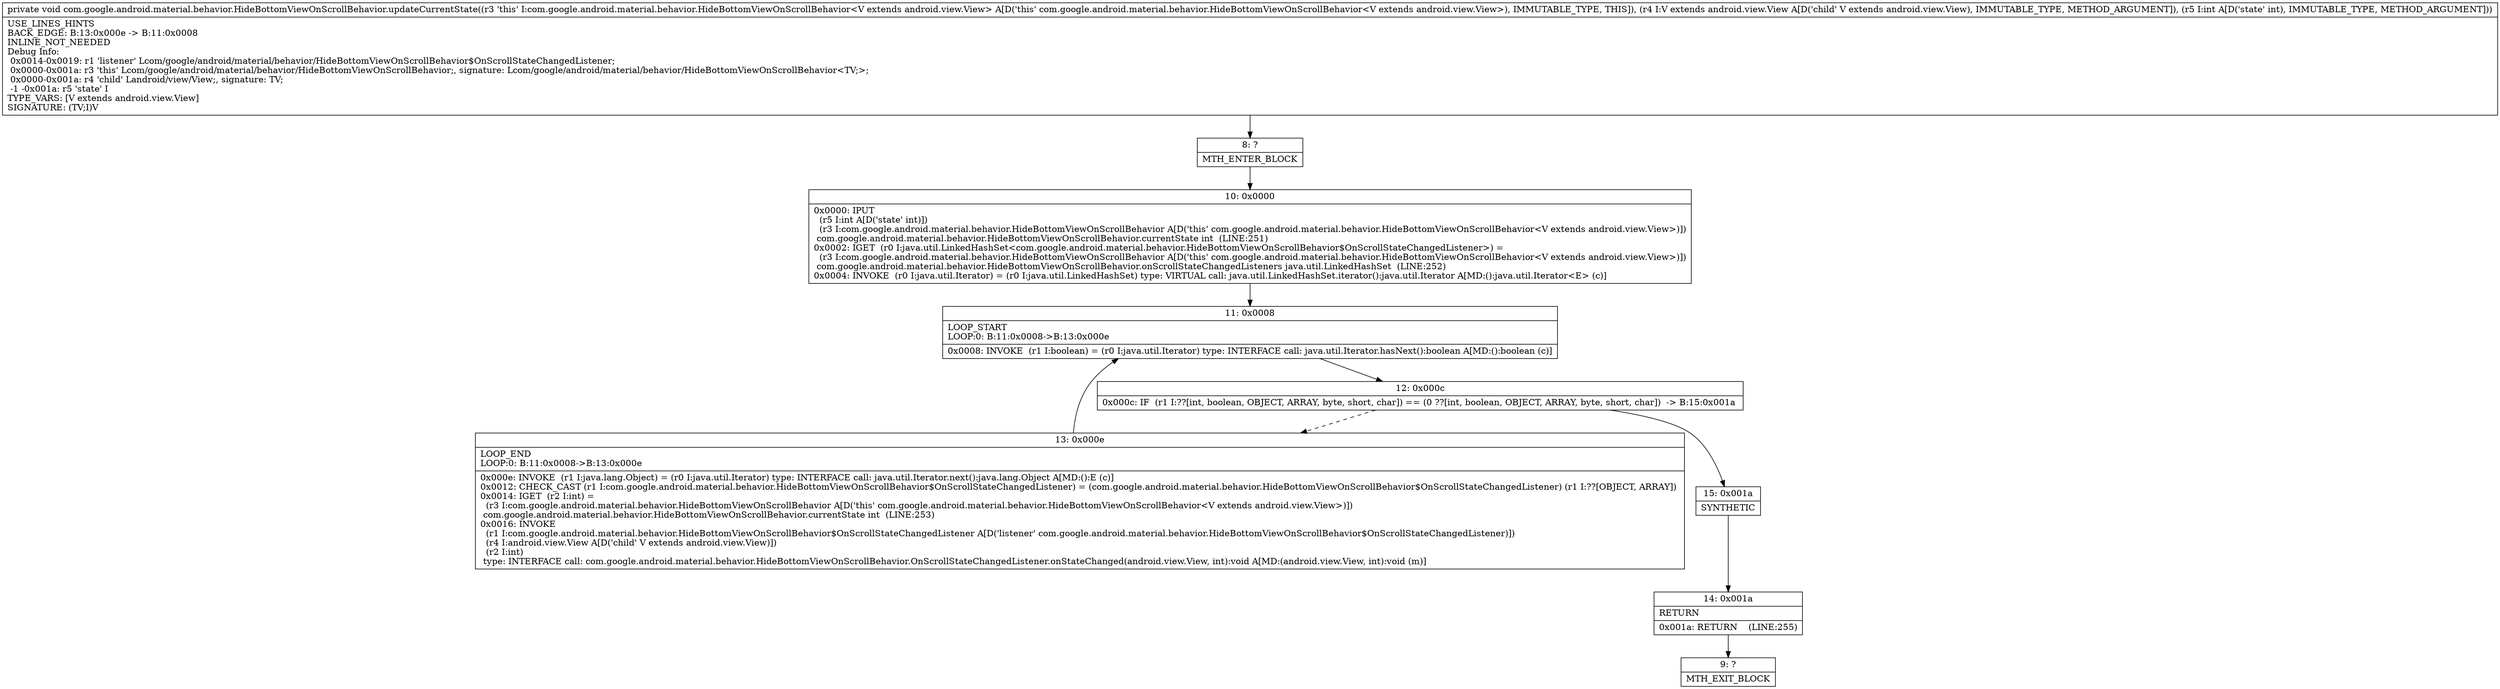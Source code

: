 digraph "CFG forcom.google.android.material.behavior.HideBottomViewOnScrollBehavior.updateCurrentState(Landroid\/view\/View;I)V" {
Node_8 [shape=record,label="{8\:\ ?|MTH_ENTER_BLOCK\l}"];
Node_10 [shape=record,label="{10\:\ 0x0000|0x0000: IPUT  \l  (r5 I:int A[D('state' int)])\l  (r3 I:com.google.android.material.behavior.HideBottomViewOnScrollBehavior A[D('this' com.google.android.material.behavior.HideBottomViewOnScrollBehavior\<V extends android.view.View\>)])\l com.google.android.material.behavior.HideBottomViewOnScrollBehavior.currentState int  (LINE:251)\l0x0002: IGET  (r0 I:java.util.LinkedHashSet\<com.google.android.material.behavior.HideBottomViewOnScrollBehavior$OnScrollStateChangedListener\>) = \l  (r3 I:com.google.android.material.behavior.HideBottomViewOnScrollBehavior A[D('this' com.google.android.material.behavior.HideBottomViewOnScrollBehavior\<V extends android.view.View\>)])\l com.google.android.material.behavior.HideBottomViewOnScrollBehavior.onScrollStateChangedListeners java.util.LinkedHashSet  (LINE:252)\l0x0004: INVOKE  (r0 I:java.util.Iterator) = (r0 I:java.util.LinkedHashSet) type: VIRTUAL call: java.util.LinkedHashSet.iterator():java.util.Iterator A[MD:():java.util.Iterator\<E\> (c)]\l}"];
Node_11 [shape=record,label="{11\:\ 0x0008|LOOP_START\lLOOP:0: B:11:0x0008\-\>B:13:0x000e\l|0x0008: INVOKE  (r1 I:boolean) = (r0 I:java.util.Iterator) type: INTERFACE call: java.util.Iterator.hasNext():boolean A[MD:():boolean (c)]\l}"];
Node_12 [shape=record,label="{12\:\ 0x000c|0x000c: IF  (r1 I:??[int, boolean, OBJECT, ARRAY, byte, short, char]) == (0 ??[int, boolean, OBJECT, ARRAY, byte, short, char])  \-\> B:15:0x001a \l}"];
Node_13 [shape=record,label="{13\:\ 0x000e|LOOP_END\lLOOP:0: B:11:0x0008\-\>B:13:0x000e\l|0x000e: INVOKE  (r1 I:java.lang.Object) = (r0 I:java.util.Iterator) type: INTERFACE call: java.util.Iterator.next():java.lang.Object A[MD:():E (c)]\l0x0012: CHECK_CAST (r1 I:com.google.android.material.behavior.HideBottomViewOnScrollBehavior$OnScrollStateChangedListener) = (com.google.android.material.behavior.HideBottomViewOnScrollBehavior$OnScrollStateChangedListener) (r1 I:??[OBJECT, ARRAY]) \l0x0014: IGET  (r2 I:int) = \l  (r3 I:com.google.android.material.behavior.HideBottomViewOnScrollBehavior A[D('this' com.google.android.material.behavior.HideBottomViewOnScrollBehavior\<V extends android.view.View\>)])\l com.google.android.material.behavior.HideBottomViewOnScrollBehavior.currentState int  (LINE:253)\l0x0016: INVOKE  \l  (r1 I:com.google.android.material.behavior.HideBottomViewOnScrollBehavior$OnScrollStateChangedListener A[D('listener' com.google.android.material.behavior.HideBottomViewOnScrollBehavior$OnScrollStateChangedListener)])\l  (r4 I:android.view.View A[D('child' V extends android.view.View)])\l  (r2 I:int)\l type: INTERFACE call: com.google.android.material.behavior.HideBottomViewOnScrollBehavior.OnScrollStateChangedListener.onStateChanged(android.view.View, int):void A[MD:(android.view.View, int):void (m)]\l}"];
Node_15 [shape=record,label="{15\:\ 0x001a|SYNTHETIC\l}"];
Node_14 [shape=record,label="{14\:\ 0x001a|RETURN\l|0x001a: RETURN    (LINE:255)\l}"];
Node_9 [shape=record,label="{9\:\ ?|MTH_EXIT_BLOCK\l}"];
MethodNode[shape=record,label="{private void com.google.android.material.behavior.HideBottomViewOnScrollBehavior.updateCurrentState((r3 'this' I:com.google.android.material.behavior.HideBottomViewOnScrollBehavior\<V extends android.view.View\> A[D('this' com.google.android.material.behavior.HideBottomViewOnScrollBehavior\<V extends android.view.View\>), IMMUTABLE_TYPE, THIS]), (r4 I:V extends android.view.View A[D('child' V extends android.view.View), IMMUTABLE_TYPE, METHOD_ARGUMENT]), (r5 I:int A[D('state' int), IMMUTABLE_TYPE, METHOD_ARGUMENT]))  | USE_LINES_HINTS\lBACK_EDGE: B:13:0x000e \-\> B:11:0x0008\lINLINE_NOT_NEEDED\lDebug Info:\l  0x0014\-0x0019: r1 'listener' Lcom\/google\/android\/material\/behavior\/HideBottomViewOnScrollBehavior$OnScrollStateChangedListener;\l  0x0000\-0x001a: r3 'this' Lcom\/google\/android\/material\/behavior\/HideBottomViewOnScrollBehavior;, signature: Lcom\/google\/android\/material\/behavior\/HideBottomViewOnScrollBehavior\<TV;\>;\l  0x0000\-0x001a: r4 'child' Landroid\/view\/View;, signature: TV;\l  \-1 \-0x001a: r5 'state' I\lTYPE_VARS: [V extends android.view.View]\lSIGNATURE: (TV;I)V\l}"];
MethodNode -> Node_8;Node_8 -> Node_10;
Node_10 -> Node_11;
Node_11 -> Node_12;
Node_12 -> Node_13[style=dashed];
Node_12 -> Node_15;
Node_13 -> Node_11;
Node_15 -> Node_14;
Node_14 -> Node_9;
}

